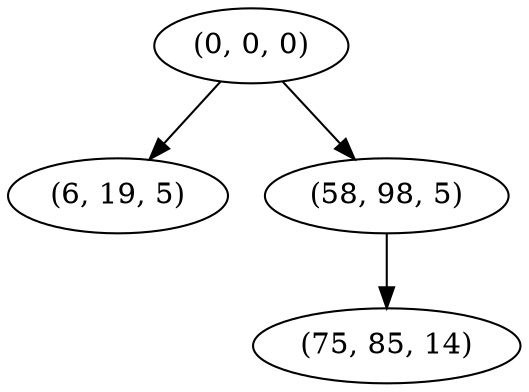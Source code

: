 digraph tree {
    "(0, 0, 0)";
    "(6, 19, 5)";
    "(58, 98, 5)";
    "(75, 85, 14)";
    "(0, 0, 0)" -> "(6, 19, 5)";
    "(0, 0, 0)" -> "(58, 98, 5)";
    "(58, 98, 5)" -> "(75, 85, 14)";
}
